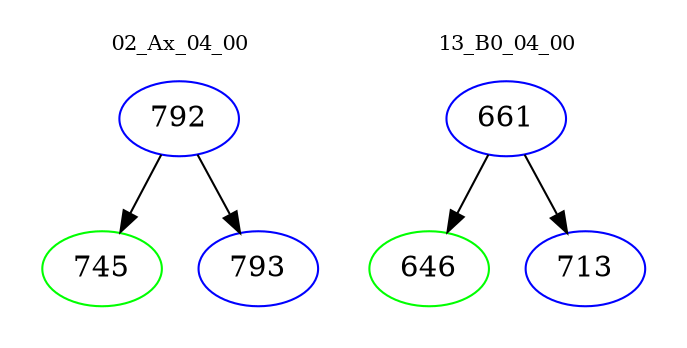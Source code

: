 digraph{
subgraph cluster_0 {
color = white
label = "02_Ax_04_00";
fontsize=10;
T0_792 [label="792", color="blue"]
T0_792 -> T0_745 [color="black"]
T0_745 [label="745", color="green"]
T0_792 -> T0_793 [color="black"]
T0_793 [label="793", color="blue"]
}
subgraph cluster_1 {
color = white
label = "13_B0_04_00";
fontsize=10;
T1_661 [label="661", color="blue"]
T1_661 -> T1_646 [color="black"]
T1_646 [label="646", color="green"]
T1_661 -> T1_713 [color="black"]
T1_713 [label="713", color="blue"]
}
}
